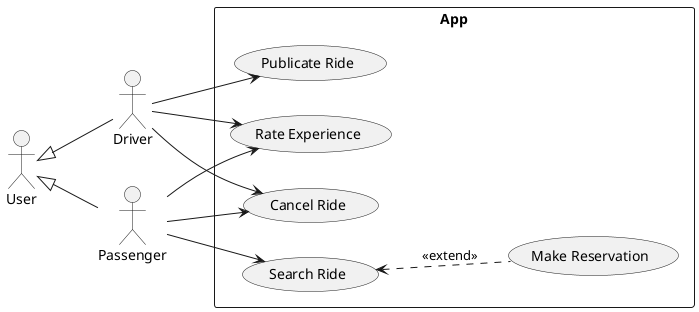 @startuml
left to right direction
skinparam packageStyle rectangle

actor User as user
actor Driver as driver
actor Passenger as passenger

user <|-- driver
user <|-- passenger

rectangle "App" {
  
    usecase "Publicate Ride" as publicateRide
    usecase "Make Reservation" as interest
    usecase "Rate Experience" as rateExp
    usecase "Search Ride" as search
    usecase "Cancel Ride" as cancel
    search <.. interest  : <<extend>>

    driver --> publicateRide
    driver --> rateExp
    driver --> cancel

    passenger --> rateExp
    passenger --> search
    passenger --> cancel

}
@enduml